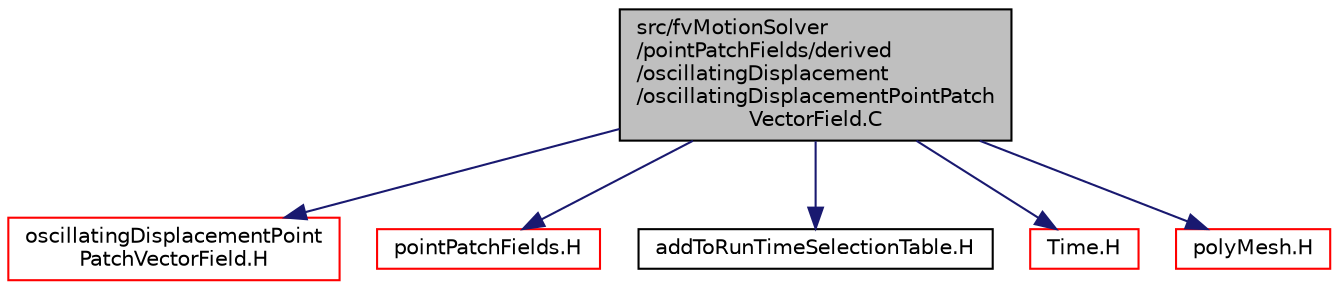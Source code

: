 digraph "src/fvMotionSolver/pointPatchFields/derived/oscillatingDisplacement/oscillatingDisplacementPointPatchVectorField.C"
{
  bgcolor="transparent";
  edge [fontname="Helvetica",fontsize="10",labelfontname="Helvetica",labelfontsize="10"];
  node [fontname="Helvetica",fontsize="10",shape=record];
  Node0 [label="src/fvMotionSolver\l/pointPatchFields/derived\l/oscillatingDisplacement\l/oscillatingDisplacementPointPatch\lVectorField.C",height=0.2,width=0.4,color="black", fillcolor="grey75", style="filled", fontcolor="black"];
  Node0 -> Node1 [color="midnightblue",fontsize="10",style="solid",fontname="Helvetica"];
  Node1 [label="oscillatingDisplacementPoint\lPatchVectorField.H",height=0.2,width=0.4,color="red",URL="$a05183.html"];
  Node0 -> Node163 [color="midnightblue",fontsize="10",style="solid",fontname="Helvetica"];
  Node163 [label="pointPatchFields.H",height=0.2,width=0.4,color="red",URL="$a10880.html"];
  Node0 -> Node165 [color="midnightblue",fontsize="10",style="solid",fontname="Helvetica"];
  Node165 [label="addToRunTimeSelectionTable.H",height=0.2,width=0.4,color="black",URL="$a09989.html",tooltip="Macros for easy insertion into run-time selection tables. "];
  Node0 -> Node166 [color="midnightblue",fontsize="10",style="solid",fontname="Helvetica"];
  Node166 [label="Time.H",height=0.2,width=0.4,color="red",URL="$a10025.html"];
  Node0 -> Node211 [color="midnightblue",fontsize="10",style="solid",fontname="Helvetica"];
  Node211 [label="polyMesh.H",height=0.2,width=0.4,color="red",URL="$a12398.html"];
}
